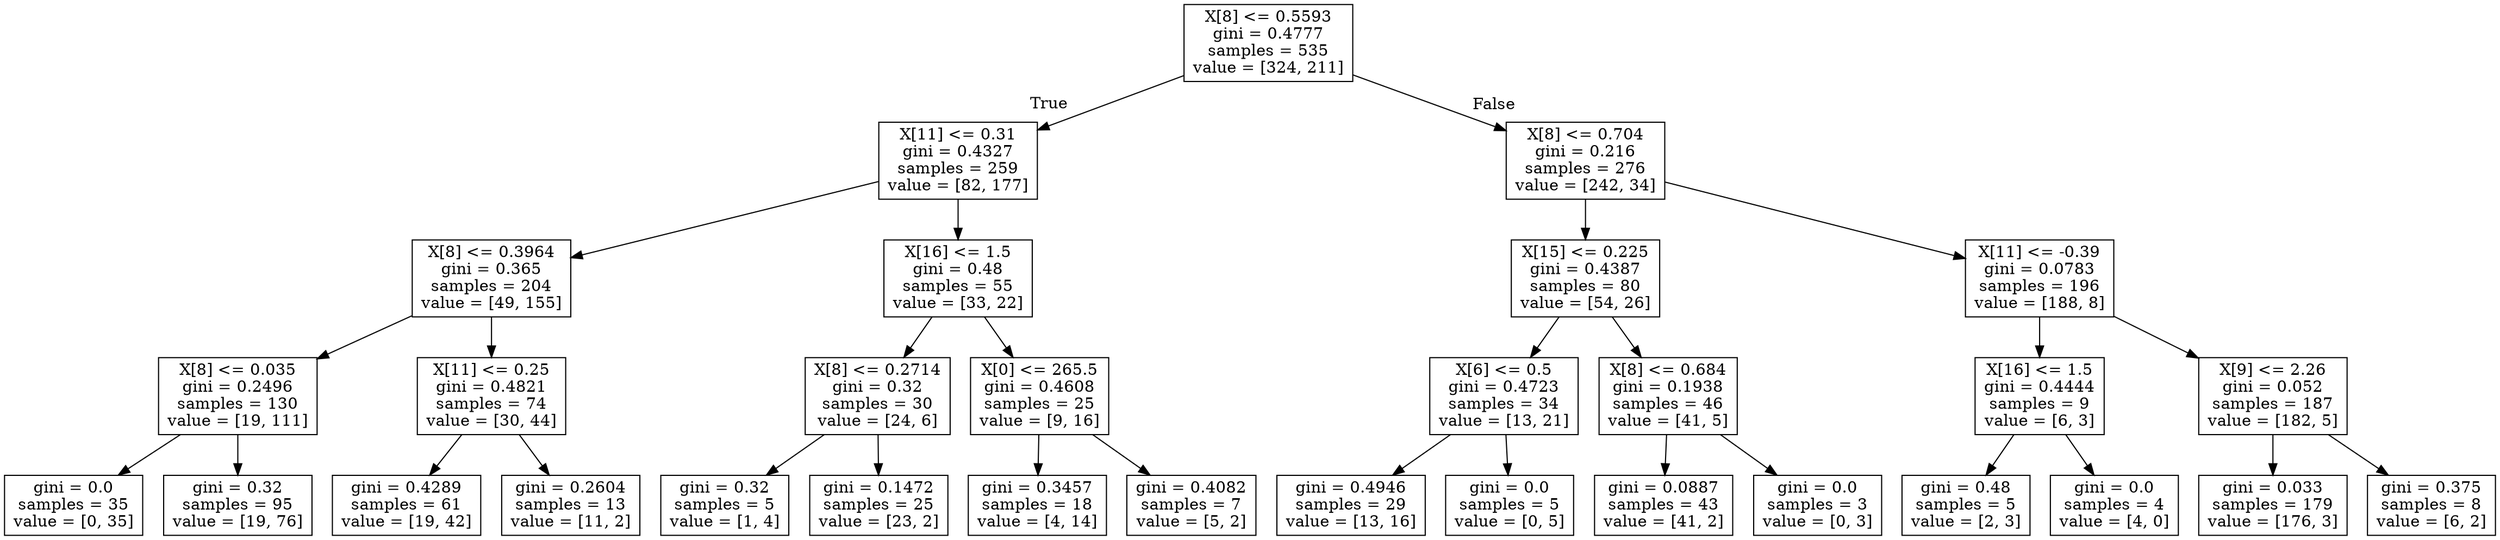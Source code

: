 digraph Tree {
node [shape=box] ;
0 [label="X[8] <= 0.5593\ngini = 0.4777\nsamples = 535\nvalue = [324, 211]"] ;
1 [label="X[11] <= 0.31\ngini = 0.4327\nsamples = 259\nvalue = [82, 177]"] ;
0 -> 1 [labeldistance=2.5, labelangle=45, headlabel="True"] ;
2 [label="X[8] <= 0.3964\ngini = 0.365\nsamples = 204\nvalue = [49, 155]"] ;
1 -> 2 ;
3 [label="X[8] <= 0.035\ngini = 0.2496\nsamples = 130\nvalue = [19, 111]"] ;
2 -> 3 ;
4 [label="gini = 0.0\nsamples = 35\nvalue = [0, 35]"] ;
3 -> 4 ;
5 [label="gini = 0.32\nsamples = 95\nvalue = [19, 76]"] ;
3 -> 5 ;
6 [label="X[11] <= 0.25\ngini = 0.4821\nsamples = 74\nvalue = [30, 44]"] ;
2 -> 6 ;
7 [label="gini = 0.4289\nsamples = 61\nvalue = [19, 42]"] ;
6 -> 7 ;
8 [label="gini = 0.2604\nsamples = 13\nvalue = [11, 2]"] ;
6 -> 8 ;
9 [label="X[16] <= 1.5\ngini = 0.48\nsamples = 55\nvalue = [33, 22]"] ;
1 -> 9 ;
10 [label="X[8] <= 0.2714\ngini = 0.32\nsamples = 30\nvalue = [24, 6]"] ;
9 -> 10 ;
11 [label="gini = 0.32\nsamples = 5\nvalue = [1, 4]"] ;
10 -> 11 ;
12 [label="gini = 0.1472\nsamples = 25\nvalue = [23, 2]"] ;
10 -> 12 ;
13 [label="X[0] <= 265.5\ngini = 0.4608\nsamples = 25\nvalue = [9, 16]"] ;
9 -> 13 ;
14 [label="gini = 0.3457\nsamples = 18\nvalue = [4, 14]"] ;
13 -> 14 ;
15 [label="gini = 0.4082\nsamples = 7\nvalue = [5, 2]"] ;
13 -> 15 ;
16 [label="X[8] <= 0.704\ngini = 0.216\nsamples = 276\nvalue = [242, 34]"] ;
0 -> 16 [labeldistance=2.5, labelangle=-45, headlabel="False"] ;
17 [label="X[15] <= 0.225\ngini = 0.4387\nsamples = 80\nvalue = [54, 26]"] ;
16 -> 17 ;
18 [label="X[6] <= 0.5\ngini = 0.4723\nsamples = 34\nvalue = [13, 21]"] ;
17 -> 18 ;
19 [label="gini = 0.4946\nsamples = 29\nvalue = [13, 16]"] ;
18 -> 19 ;
20 [label="gini = 0.0\nsamples = 5\nvalue = [0, 5]"] ;
18 -> 20 ;
21 [label="X[8] <= 0.684\ngini = 0.1938\nsamples = 46\nvalue = [41, 5]"] ;
17 -> 21 ;
22 [label="gini = 0.0887\nsamples = 43\nvalue = [41, 2]"] ;
21 -> 22 ;
23 [label="gini = 0.0\nsamples = 3\nvalue = [0, 3]"] ;
21 -> 23 ;
24 [label="X[11] <= -0.39\ngini = 0.0783\nsamples = 196\nvalue = [188, 8]"] ;
16 -> 24 ;
25 [label="X[16] <= 1.5\ngini = 0.4444\nsamples = 9\nvalue = [6, 3]"] ;
24 -> 25 ;
26 [label="gini = 0.48\nsamples = 5\nvalue = [2, 3]"] ;
25 -> 26 ;
27 [label="gini = 0.0\nsamples = 4\nvalue = [4, 0]"] ;
25 -> 27 ;
28 [label="X[9] <= 2.26\ngini = 0.052\nsamples = 187\nvalue = [182, 5]"] ;
24 -> 28 ;
29 [label="gini = 0.033\nsamples = 179\nvalue = [176, 3]"] ;
28 -> 29 ;
30 [label="gini = 0.375\nsamples = 8\nvalue = [6, 2]"] ;
28 -> 30 ;
}